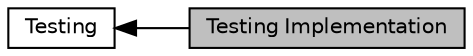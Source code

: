 digraph "Testing Implementation"
{
  edge [fontname="Helvetica",fontsize="10",labelfontname="Helvetica",labelfontsize="10"];
  node [fontname="Helvetica",fontsize="10",shape=box];
  rankdir=LR;
  Node1 [label="Testing Implementation",height=0.2,width=0.4,color="black", fillcolor="grey75", style="filled", fontcolor="black",tooltip="Internal implementation of the Testing system."];
  Node2 [label="Testing",height=0.2,width=0.4,color="black", fillcolor="white", style="filled",URL="$group__testing.html",tooltip="Tools to define and execute unit tests."];
  Node2->Node1 [shape=plaintext, dir="back", style="solid"];
}
